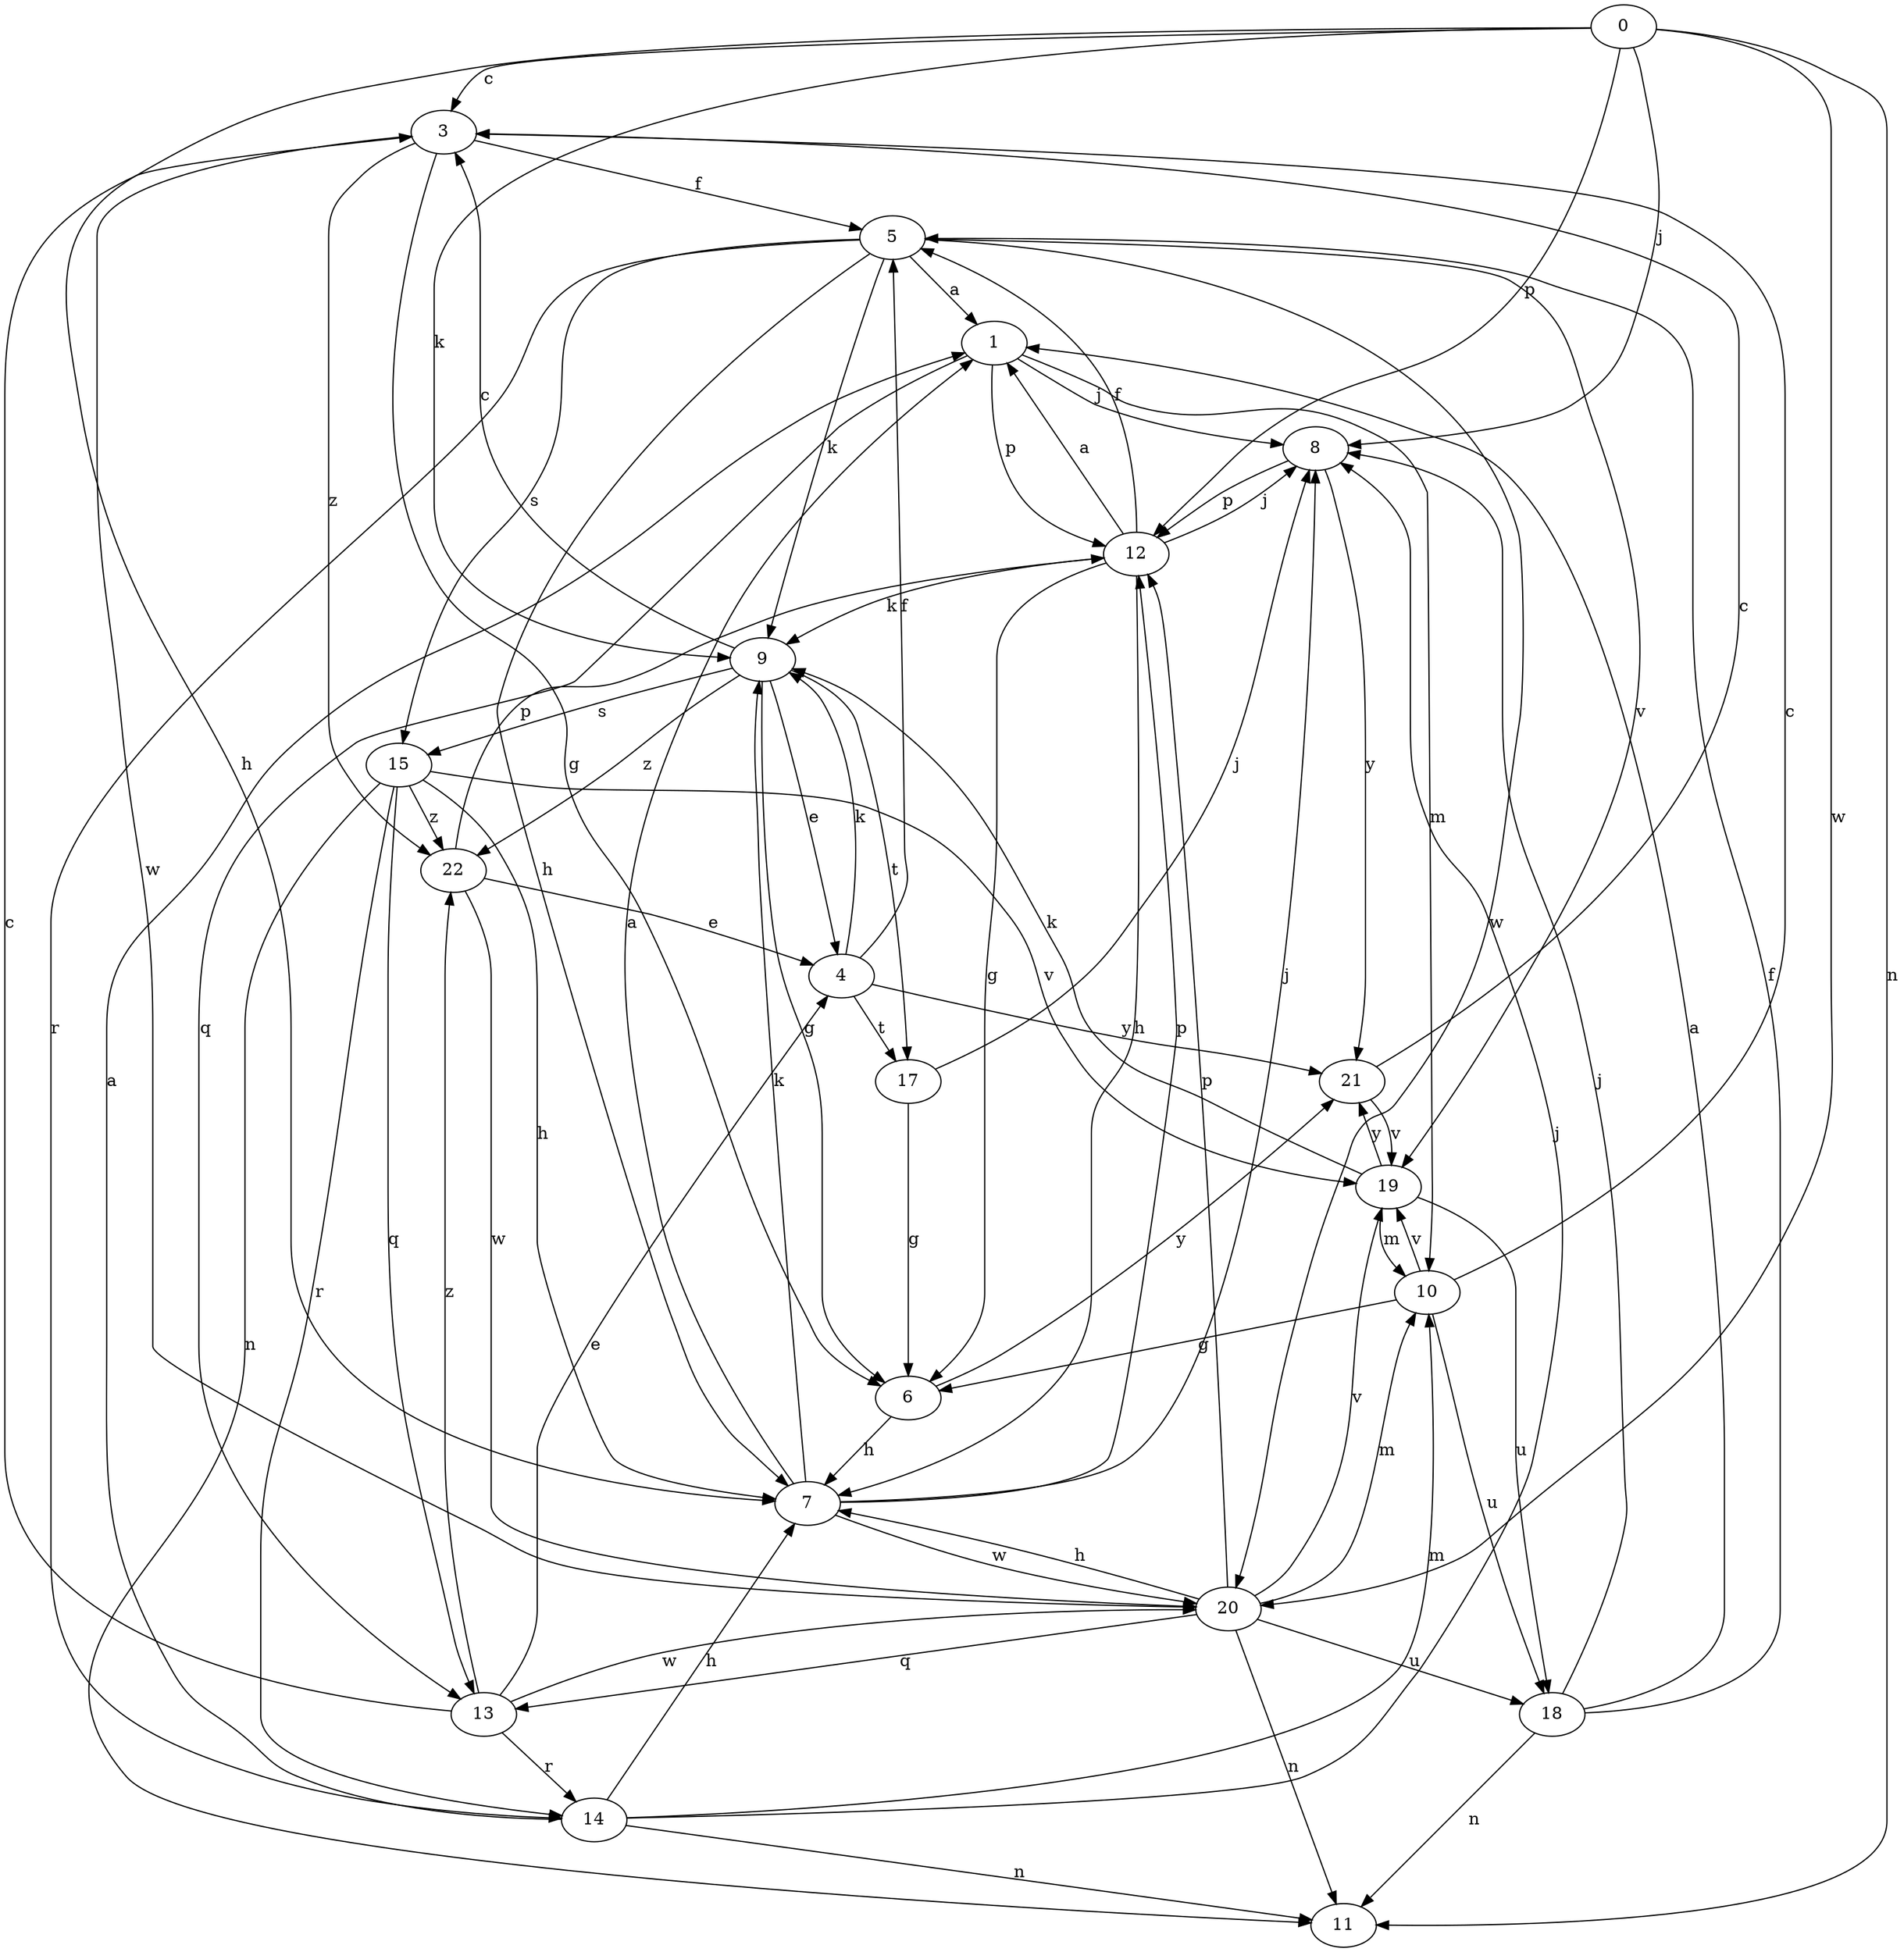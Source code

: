 strict digraph  {
0;
1;
3;
4;
5;
6;
7;
8;
9;
10;
11;
12;
13;
14;
15;
17;
18;
19;
20;
21;
22;
0 -> 3  [label=c];
0 -> 7  [label=h];
0 -> 8  [label=j];
0 -> 9  [label=k];
0 -> 11  [label=n];
0 -> 12  [label=p];
0 -> 20  [label=w];
1 -> 8  [label=j];
1 -> 10  [label=m];
1 -> 12  [label=p];
1 -> 13  [label=q];
3 -> 5  [label=f];
3 -> 6  [label=g];
3 -> 20  [label=w];
3 -> 22  [label=z];
4 -> 5  [label=f];
4 -> 9  [label=k];
4 -> 17  [label=t];
4 -> 21  [label=y];
5 -> 1  [label=a];
5 -> 7  [label=h];
5 -> 9  [label=k];
5 -> 14  [label=r];
5 -> 15  [label=s];
5 -> 19  [label=v];
5 -> 20  [label=w];
6 -> 7  [label=h];
6 -> 21  [label=y];
7 -> 1  [label=a];
7 -> 8  [label=j];
7 -> 9  [label=k];
7 -> 12  [label=p];
7 -> 20  [label=w];
8 -> 12  [label=p];
8 -> 21  [label=y];
9 -> 3  [label=c];
9 -> 4  [label=e];
9 -> 6  [label=g];
9 -> 15  [label=s];
9 -> 17  [label=t];
9 -> 22  [label=z];
10 -> 3  [label=c];
10 -> 6  [label=g];
10 -> 18  [label=u];
10 -> 19  [label=v];
12 -> 1  [label=a];
12 -> 5  [label=f];
12 -> 6  [label=g];
12 -> 7  [label=h];
12 -> 8  [label=j];
12 -> 9  [label=k];
13 -> 3  [label=c];
13 -> 4  [label=e];
13 -> 14  [label=r];
13 -> 20  [label=w];
13 -> 22  [label=z];
14 -> 1  [label=a];
14 -> 7  [label=h];
14 -> 8  [label=j];
14 -> 10  [label=m];
14 -> 11  [label=n];
15 -> 7  [label=h];
15 -> 11  [label=n];
15 -> 13  [label=q];
15 -> 14  [label=r];
15 -> 19  [label=v];
15 -> 22  [label=z];
17 -> 6  [label=g];
17 -> 8  [label=j];
18 -> 1  [label=a];
18 -> 5  [label=f];
18 -> 8  [label=j];
18 -> 11  [label=n];
19 -> 9  [label=k];
19 -> 10  [label=m];
19 -> 18  [label=u];
19 -> 21  [label=y];
20 -> 7  [label=h];
20 -> 10  [label=m];
20 -> 11  [label=n];
20 -> 12  [label=p];
20 -> 13  [label=q];
20 -> 18  [label=u];
20 -> 19  [label=v];
21 -> 3  [label=c];
21 -> 19  [label=v];
22 -> 4  [label=e];
22 -> 12  [label=p];
22 -> 20  [label=w];
}
